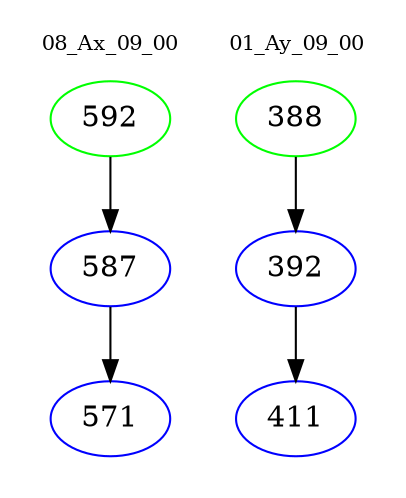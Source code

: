 digraph{
subgraph cluster_0 {
color = white
label = "08_Ax_09_00";
fontsize=10;
T0_592 [label="592", color="green"]
T0_592 -> T0_587 [color="black"]
T0_587 [label="587", color="blue"]
T0_587 -> T0_571 [color="black"]
T0_571 [label="571", color="blue"]
}
subgraph cluster_1 {
color = white
label = "01_Ay_09_00";
fontsize=10;
T1_388 [label="388", color="green"]
T1_388 -> T1_392 [color="black"]
T1_392 [label="392", color="blue"]
T1_392 -> T1_411 [color="black"]
T1_411 [label="411", color="blue"]
}
}

